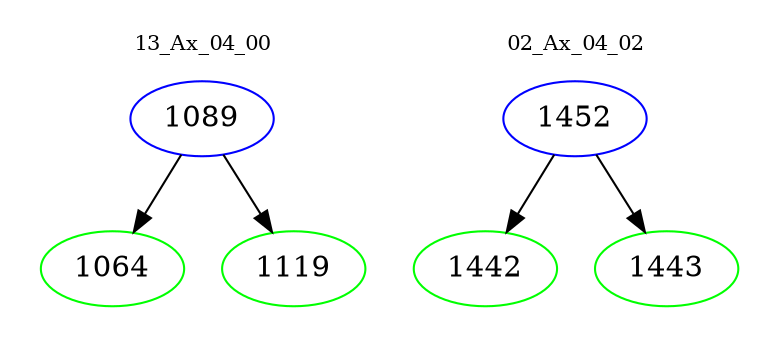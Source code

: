 digraph{
subgraph cluster_0 {
color = white
label = "13_Ax_04_00";
fontsize=10;
T0_1089 [label="1089", color="blue"]
T0_1089 -> T0_1064 [color="black"]
T0_1064 [label="1064", color="green"]
T0_1089 -> T0_1119 [color="black"]
T0_1119 [label="1119", color="green"]
}
subgraph cluster_1 {
color = white
label = "02_Ax_04_02";
fontsize=10;
T1_1452 [label="1452", color="blue"]
T1_1452 -> T1_1442 [color="black"]
T1_1442 [label="1442", color="green"]
T1_1452 -> T1_1443 [color="black"]
T1_1443 [label="1443", color="green"]
}
}
